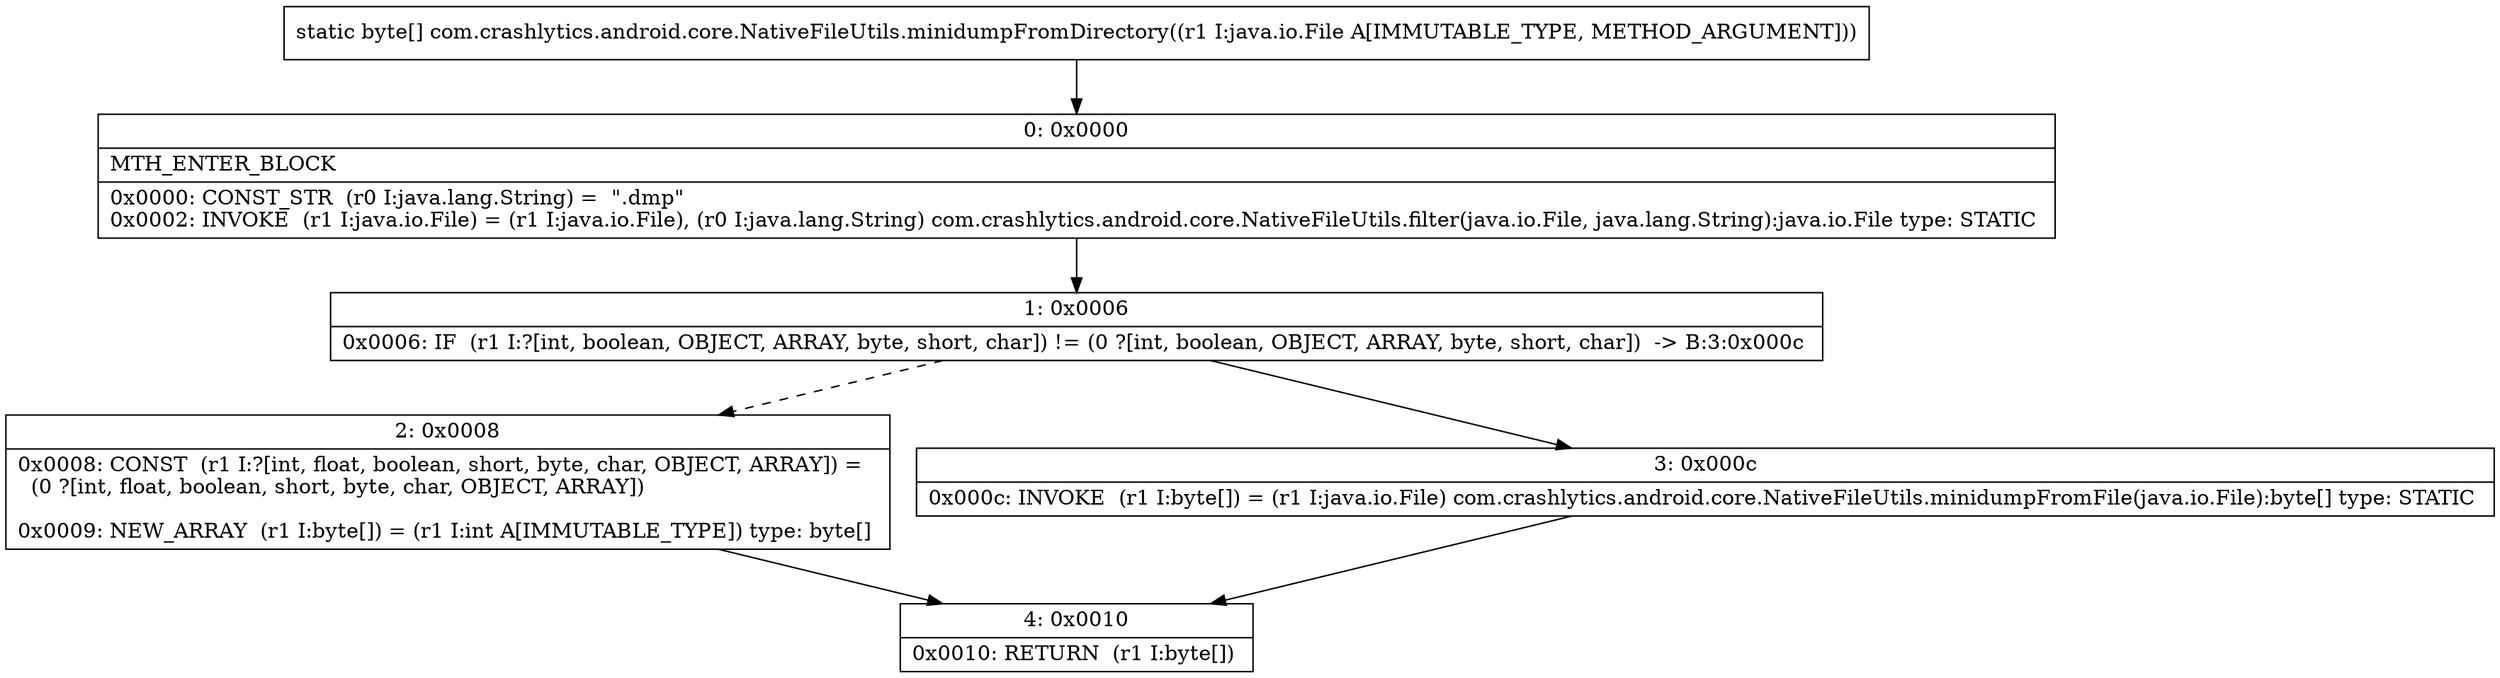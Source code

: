 digraph "CFG forcom.crashlytics.android.core.NativeFileUtils.minidumpFromDirectory(Ljava\/io\/File;)[B" {
Node_0 [shape=record,label="{0\:\ 0x0000|MTH_ENTER_BLOCK\l|0x0000: CONST_STR  (r0 I:java.lang.String) =  \".dmp\" \l0x0002: INVOKE  (r1 I:java.io.File) = (r1 I:java.io.File), (r0 I:java.lang.String) com.crashlytics.android.core.NativeFileUtils.filter(java.io.File, java.lang.String):java.io.File type: STATIC \l}"];
Node_1 [shape=record,label="{1\:\ 0x0006|0x0006: IF  (r1 I:?[int, boolean, OBJECT, ARRAY, byte, short, char]) != (0 ?[int, boolean, OBJECT, ARRAY, byte, short, char])  \-\> B:3:0x000c \l}"];
Node_2 [shape=record,label="{2\:\ 0x0008|0x0008: CONST  (r1 I:?[int, float, boolean, short, byte, char, OBJECT, ARRAY]) = \l  (0 ?[int, float, boolean, short, byte, char, OBJECT, ARRAY])\l \l0x0009: NEW_ARRAY  (r1 I:byte[]) = (r1 I:int A[IMMUTABLE_TYPE]) type: byte[] \l}"];
Node_3 [shape=record,label="{3\:\ 0x000c|0x000c: INVOKE  (r1 I:byte[]) = (r1 I:java.io.File) com.crashlytics.android.core.NativeFileUtils.minidumpFromFile(java.io.File):byte[] type: STATIC \l}"];
Node_4 [shape=record,label="{4\:\ 0x0010|0x0010: RETURN  (r1 I:byte[]) \l}"];
MethodNode[shape=record,label="{static byte[] com.crashlytics.android.core.NativeFileUtils.minidumpFromDirectory((r1 I:java.io.File A[IMMUTABLE_TYPE, METHOD_ARGUMENT])) }"];
MethodNode -> Node_0;
Node_0 -> Node_1;
Node_1 -> Node_2[style=dashed];
Node_1 -> Node_3;
Node_2 -> Node_4;
Node_3 -> Node_4;
}

